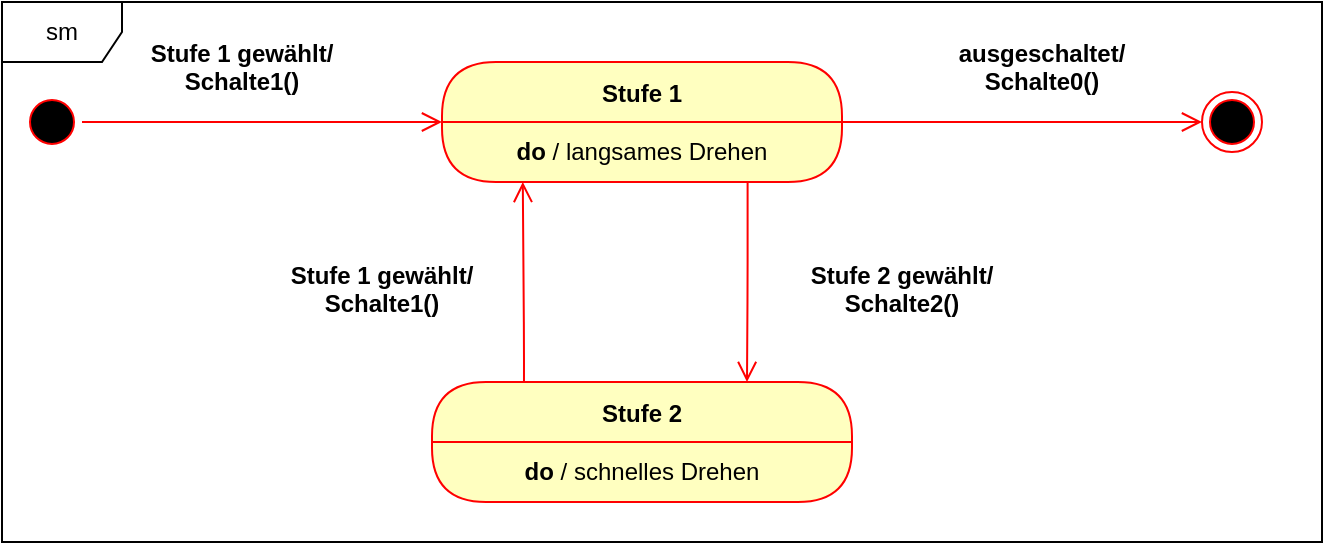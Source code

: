 <mxfile>
    <diagram id="EPTVFn-wwRFkb9lQVKoc" name="Page-1">
        <mxGraphModel dx="839" dy="357" grid="1" gridSize="10" guides="1" tooltips="1" connect="1" arrows="1" fold="1" page="1" pageScale="1" pageWidth="827" pageHeight="1169" math="0" shadow="0">
            <root>
                <mxCell id="0"/>
                <mxCell id="1" parent="0"/>
                <mxCell id="36" value="sm" style="shape=umlFrame;whiteSpace=wrap;html=1;" parent="1" vertex="1">
                    <mxGeometry x="20" y="20" width="660" height="270" as="geometry"/>
                </mxCell>
                <mxCell id="16" value="" style="ellipse;html=1;shape=startState;fillColor=#000000;strokeColor=#ff0000;" parent="1" vertex="1">
                    <mxGeometry x="30" y="65" width="30" height="30" as="geometry"/>
                </mxCell>
                <mxCell id="17" value="" style="edgeStyle=orthogonalEdgeStyle;html=1;verticalAlign=bottom;endArrow=open;endSize=8;strokeColor=#ff0000;entryX=0;entryY=0;entryDx=0;entryDy=0;" parent="1" source="16" target="20" edge="1">
                    <mxGeometry relative="1" as="geometry">
                        <mxPoint x="75" y="200" as="targetPoint"/>
                        <Array as="points">
                            <mxPoint x="190" y="80"/>
                            <mxPoint x="190" y="80"/>
                        </Array>
                    </mxGeometry>
                </mxCell>
                <mxCell id="19" value="Stufe 1" style="swimlane;fontStyle=1;align=center;verticalAlign=middle;childLayout=stackLayout;horizontal=1;startSize=30;horizontalStack=0;resizeParent=0;resizeLast=1;container=0;fontColor=#000000;collapsible=0;rounded=1;arcSize=30;strokeColor=#ff0000;fillColor=#ffffc0;swimlaneFillColor=#ffffc0;dropTarget=0;" parent="1" vertex="1">
                    <mxGeometry x="240" y="50" width="200" height="60" as="geometry"/>
                </mxCell>
                <mxCell id="20" value="&lt;b&gt;do&lt;/b&gt; / langsames Drehen" style="text;html=1;strokeColor=none;fillColor=none;align=center;verticalAlign=middle;spacingLeft=4;spacingRight=4;whiteSpace=wrap;overflow=hidden;rotatable=0;fontColor=#000000;" parent="19" vertex="1">
                    <mxGeometry y="30" width="200" height="30" as="geometry"/>
                </mxCell>
                <mxCell id="22" value="&lt;b&gt;do&lt;/b&gt; / langsames Drehen" style="text;html=1;strokeColor=none;fillColor=none;align=center;verticalAlign=middle;spacingLeft=4;spacingRight=4;whiteSpace=wrap;overflow=hidden;rotatable=0;fontColor=#000000;" parent="19" vertex="1">
                    <mxGeometry y="60" width="200" as="geometry"/>
                </mxCell>
                <mxCell id="24" value="Stufe 2" style="swimlane;fontStyle=1;align=center;verticalAlign=middle;childLayout=stackLayout;horizontal=1;startSize=30;horizontalStack=0;resizeParent=0;resizeLast=1;container=0;fontColor=#000000;collapsible=0;rounded=1;arcSize=30;strokeColor=#ff0000;fillColor=#ffffc0;swimlaneFillColor=#ffffc0;dropTarget=0;" parent="1" vertex="1">
                    <mxGeometry x="235" y="210" width="210" height="60" as="geometry"/>
                </mxCell>
                <mxCell id="25" value="&lt;b&gt;do&lt;/b&gt; / schnelles Drehen" style="text;html=1;strokeColor=none;fillColor=none;align=center;verticalAlign=middle;spacingLeft=4;spacingRight=4;whiteSpace=wrap;overflow=hidden;rotatable=0;fontColor=#000000;" parent="24" vertex="1">
                    <mxGeometry y="30" width="210" height="30" as="geometry"/>
                </mxCell>
                <mxCell id="26" value="&lt;b&gt;do&lt;/b&gt; / langsames Drehen" style="text;html=1;strokeColor=none;fillColor=none;align=center;verticalAlign=middle;spacingLeft=4;spacingRight=4;whiteSpace=wrap;overflow=hidden;rotatable=0;fontColor=#000000;" parent="24" vertex="1">
                    <mxGeometry y="60" width="210" as="geometry"/>
                </mxCell>
                <mxCell id="27" value="Stufe 1 gewählt/&#10;Schalte1()" style="text;align=center;fontStyle=1;verticalAlign=middle;spacingLeft=3;spacingRight=3;strokeColor=none;rotatable=0;points=[[0,0.5],[1,0.5]];portConstraint=eastwest;" parent="1" vertex="1">
                    <mxGeometry x="90" y="39" width="100" height="26" as="geometry"/>
                </mxCell>
                <mxCell id="28" value="ausgeschaltet/&#10;Schalte0()" style="text;align=center;fontStyle=1;verticalAlign=middle;spacingLeft=3;spacingRight=3;strokeColor=none;rotatable=0;points=[[0,0.5],[1,0.5]];portConstraint=eastwest;" parent="1" vertex="1">
                    <mxGeometry x="490" y="39" width="100" height="26" as="geometry"/>
                </mxCell>
                <mxCell id="29" value="" style="ellipse;html=1;shape=endState;fillColor=#000000;strokeColor=#ff0000;" parent="1" vertex="1">
                    <mxGeometry x="620" y="65" width="30" height="30" as="geometry"/>
                </mxCell>
                <mxCell id="31" value="" style="edgeStyle=orthogonalEdgeStyle;html=1;verticalAlign=bottom;endArrow=open;endSize=8;strokeColor=#ff0000;entryX=0;entryY=0.5;entryDx=0;entryDy=0;exitX=1;exitY=0;exitDx=0;exitDy=0;" parent="1" source="20" target="29" edge="1">
                    <mxGeometry relative="1" as="geometry">
                        <mxPoint x="250" y="90" as="targetPoint"/>
                        <mxPoint x="490" y="150" as="sourcePoint"/>
                        <Array as="points">
                            <mxPoint x="550" y="80"/>
                            <mxPoint x="550" y="80"/>
                        </Array>
                    </mxGeometry>
                </mxCell>
                <mxCell id="32" value="" style="edgeStyle=orthogonalEdgeStyle;html=1;verticalAlign=bottom;endArrow=open;endSize=8;strokeColor=#ff0000;entryX=0.75;entryY=0;entryDx=0;entryDy=0;exitX=0.764;exitY=0;exitDx=0;exitDy=0;exitPerimeter=0;" parent="1" source="22" target="24" edge="1">
                    <mxGeometry relative="1" as="geometry">
                        <mxPoint x="630" y="90" as="targetPoint"/>
                        <mxPoint x="393" y="120" as="sourcePoint"/>
                        <Array as="points">
                            <mxPoint x="393" y="160"/>
                        </Array>
                    </mxGeometry>
                </mxCell>
                <mxCell id="33" value="" style="edgeStyle=orthogonalEdgeStyle;html=1;verticalAlign=bottom;endArrow=open;endSize=8;strokeColor=#ff0000;entryX=0.202;entryY=0;entryDx=0;entryDy=0;exitX=0.219;exitY=-0.007;exitDx=0;exitDy=0;entryPerimeter=0;exitPerimeter=0;" parent="1" source="24" target="22" edge="1">
                    <mxGeometry relative="1" as="geometry">
                        <mxPoint x="402.5" y="220" as="targetPoint"/>
                        <mxPoint x="280" y="170" as="sourcePoint"/>
                        <Array as="points">
                            <mxPoint x="280" y="190"/>
                        </Array>
                    </mxGeometry>
                </mxCell>
                <mxCell id="34" value="Stufe 2 gewählt/&#10;Schalte2()" style="text;align=center;fontStyle=1;verticalAlign=middle;spacingLeft=3;spacingRight=3;strokeColor=none;rotatable=0;points=[[0,0.5],[1,0.5]];portConstraint=eastwest;" parent="1" vertex="1">
                    <mxGeometry x="420" y="150" width="100" height="26" as="geometry"/>
                </mxCell>
                <mxCell id="35" value="Stufe 1 gewählt/&#10;Schalte1()" style="text;align=center;fontStyle=1;verticalAlign=middle;spacingLeft=3;spacingRight=3;strokeColor=none;rotatable=0;points=[[0,0.5],[1,0.5]];portConstraint=eastwest;" parent="1" vertex="1">
                    <mxGeometry x="160" y="150" width="100" height="26" as="geometry"/>
                </mxCell>
            </root>
        </mxGraphModel>
    </diagram>
</mxfile>